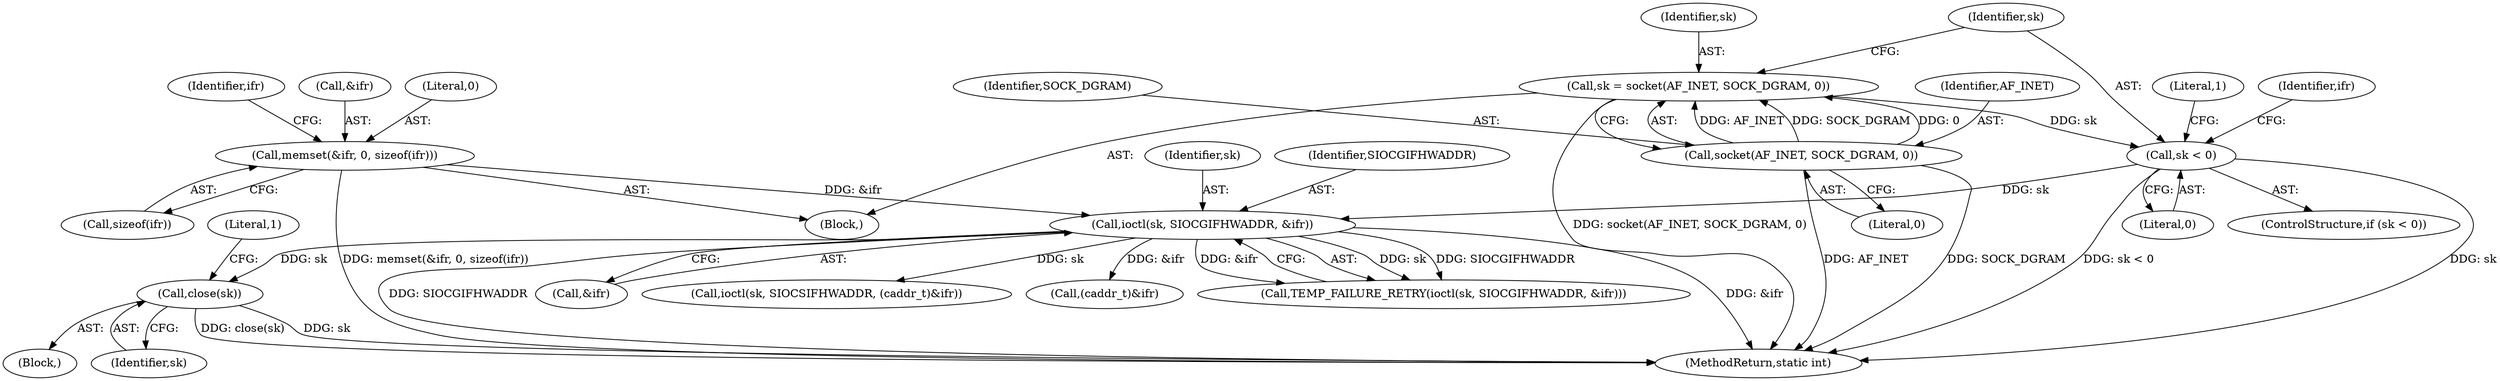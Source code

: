 digraph "0_Android_472271b153c5dc53c28beac55480a8d8434b2d5c_26@API" {
"1000153" [label="(Call,close(sk))"];
"1000138" [label="(Call,ioctl(sk, SIOCGIFHWADDR, &ifr))"];
"1000115" [label="(Call,sk < 0)"];
"1000108" [label="(Call,sk = socket(AF_INET, SOCK_DGRAM, 0))"];
"1000110" [label="(Call,socket(AF_INET, SOCK_DGRAM, 0))"];
"1000121" [label="(Call,memset(&ifr, 0, sizeof(ifr)))"];
"1000154" [label="(Identifier,sk)"];
"1000201" [label="(Call,ioctl(sk, SIOCSIFHWADDR, (caddr_t)&ifr))"];
"1000138" [label="(Call,ioctl(sk, SIOCGIFHWADDR, &ifr))"];
"1000110" [label="(Call,socket(AF_INET, SOCK_DGRAM, 0))"];
"1000112" [label="(Identifier,SOCK_DGRAM)"];
"1000117" [label="(Literal,0)"];
"1000278" [label="(MethodReturn,static int)"];
"1000109" [label="(Identifier,sk)"];
"1000122" [label="(Call,&ifr)"];
"1000139" [label="(Identifier,sk)"];
"1000120" [label="(Literal,1)"];
"1000113" [label="(Literal,0)"];
"1000108" [label="(Call,sk = socket(AF_INET, SOCK_DGRAM, 0))"];
"1000140" [label="(Identifier,SIOCGIFHWADDR)"];
"1000125" [label="(Call,sizeof(ifr))"];
"1000104" [label="(Block,)"];
"1000153" [label="(Call,close(sk))"];
"1000204" [label="(Call,(caddr_t)&ifr)"];
"1000116" [label="(Identifier,sk)"];
"1000137" [label="(Call,TEMP_FAILURE_RETRY(ioctl(sk, SIOCGIFHWADDR, &ifr)))"];
"1000115" [label="(Call,sk < 0)"];
"1000141" [label="(Call,&ifr)"];
"1000121" [label="(Call,memset(&ifr, 0, sizeof(ifr)))"];
"1000114" [label="(ControlStructure,if (sk < 0))"];
"1000123" [label="(Identifier,ifr)"];
"1000147" [label="(Block,)"];
"1000124" [label="(Literal,0)"];
"1000129" [label="(Identifier,ifr)"];
"1000157" [label="(Literal,1)"];
"1000111" [label="(Identifier,AF_INET)"];
"1000153" -> "1000147"  [label="AST: "];
"1000153" -> "1000154"  [label="CFG: "];
"1000154" -> "1000153"  [label="AST: "];
"1000157" -> "1000153"  [label="CFG: "];
"1000153" -> "1000278"  [label="DDG: close(sk)"];
"1000153" -> "1000278"  [label="DDG: sk"];
"1000138" -> "1000153"  [label="DDG: sk"];
"1000138" -> "1000137"  [label="AST: "];
"1000138" -> "1000141"  [label="CFG: "];
"1000139" -> "1000138"  [label="AST: "];
"1000140" -> "1000138"  [label="AST: "];
"1000141" -> "1000138"  [label="AST: "];
"1000137" -> "1000138"  [label="CFG: "];
"1000138" -> "1000278"  [label="DDG: &ifr"];
"1000138" -> "1000278"  [label="DDG: SIOCGIFHWADDR"];
"1000138" -> "1000137"  [label="DDG: sk"];
"1000138" -> "1000137"  [label="DDG: SIOCGIFHWADDR"];
"1000138" -> "1000137"  [label="DDG: &ifr"];
"1000115" -> "1000138"  [label="DDG: sk"];
"1000121" -> "1000138"  [label="DDG: &ifr"];
"1000138" -> "1000201"  [label="DDG: sk"];
"1000138" -> "1000204"  [label="DDG: &ifr"];
"1000115" -> "1000114"  [label="AST: "];
"1000115" -> "1000117"  [label="CFG: "];
"1000116" -> "1000115"  [label="AST: "];
"1000117" -> "1000115"  [label="AST: "];
"1000120" -> "1000115"  [label="CFG: "];
"1000123" -> "1000115"  [label="CFG: "];
"1000115" -> "1000278"  [label="DDG: sk < 0"];
"1000115" -> "1000278"  [label="DDG: sk"];
"1000108" -> "1000115"  [label="DDG: sk"];
"1000108" -> "1000104"  [label="AST: "];
"1000108" -> "1000110"  [label="CFG: "];
"1000109" -> "1000108"  [label="AST: "];
"1000110" -> "1000108"  [label="AST: "];
"1000116" -> "1000108"  [label="CFG: "];
"1000108" -> "1000278"  [label="DDG: socket(AF_INET, SOCK_DGRAM, 0)"];
"1000110" -> "1000108"  [label="DDG: AF_INET"];
"1000110" -> "1000108"  [label="DDG: SOCK_DGRAM"];
"1000110" -> "1000108"  [label="DDG: 0"];
"1000110" -> "1000113"  [label="CFG: "];
"1000111" -> "1000110"  [label="AST: "];
"1000112" -> "1000110"  [label="AST: "];
"1000113" -> "1000110"  [label="AST: "];
"1000110" -> "1000278"  [label="DDG: SOCK_DGRAM"];
"1000110" -> "1000278"  [label="DDG: AF_INET"];
"1000121" -> "1000104"  [label="AST: "];
"1000121" -> "1000125"  [label="CFG: "];
"1000122" -> "1000121"  [label="AST: "];
"1000124" -> "1000121"  [label="AST: "];
"1000125" -> "1000121"  [label="AST: "];
"1000129" -> "1000121"  [label="CFG: "];
"1000121" -> "1000278"  [label="DDG: memset(&ifr, 0, sizeof(ifr))"];
}
